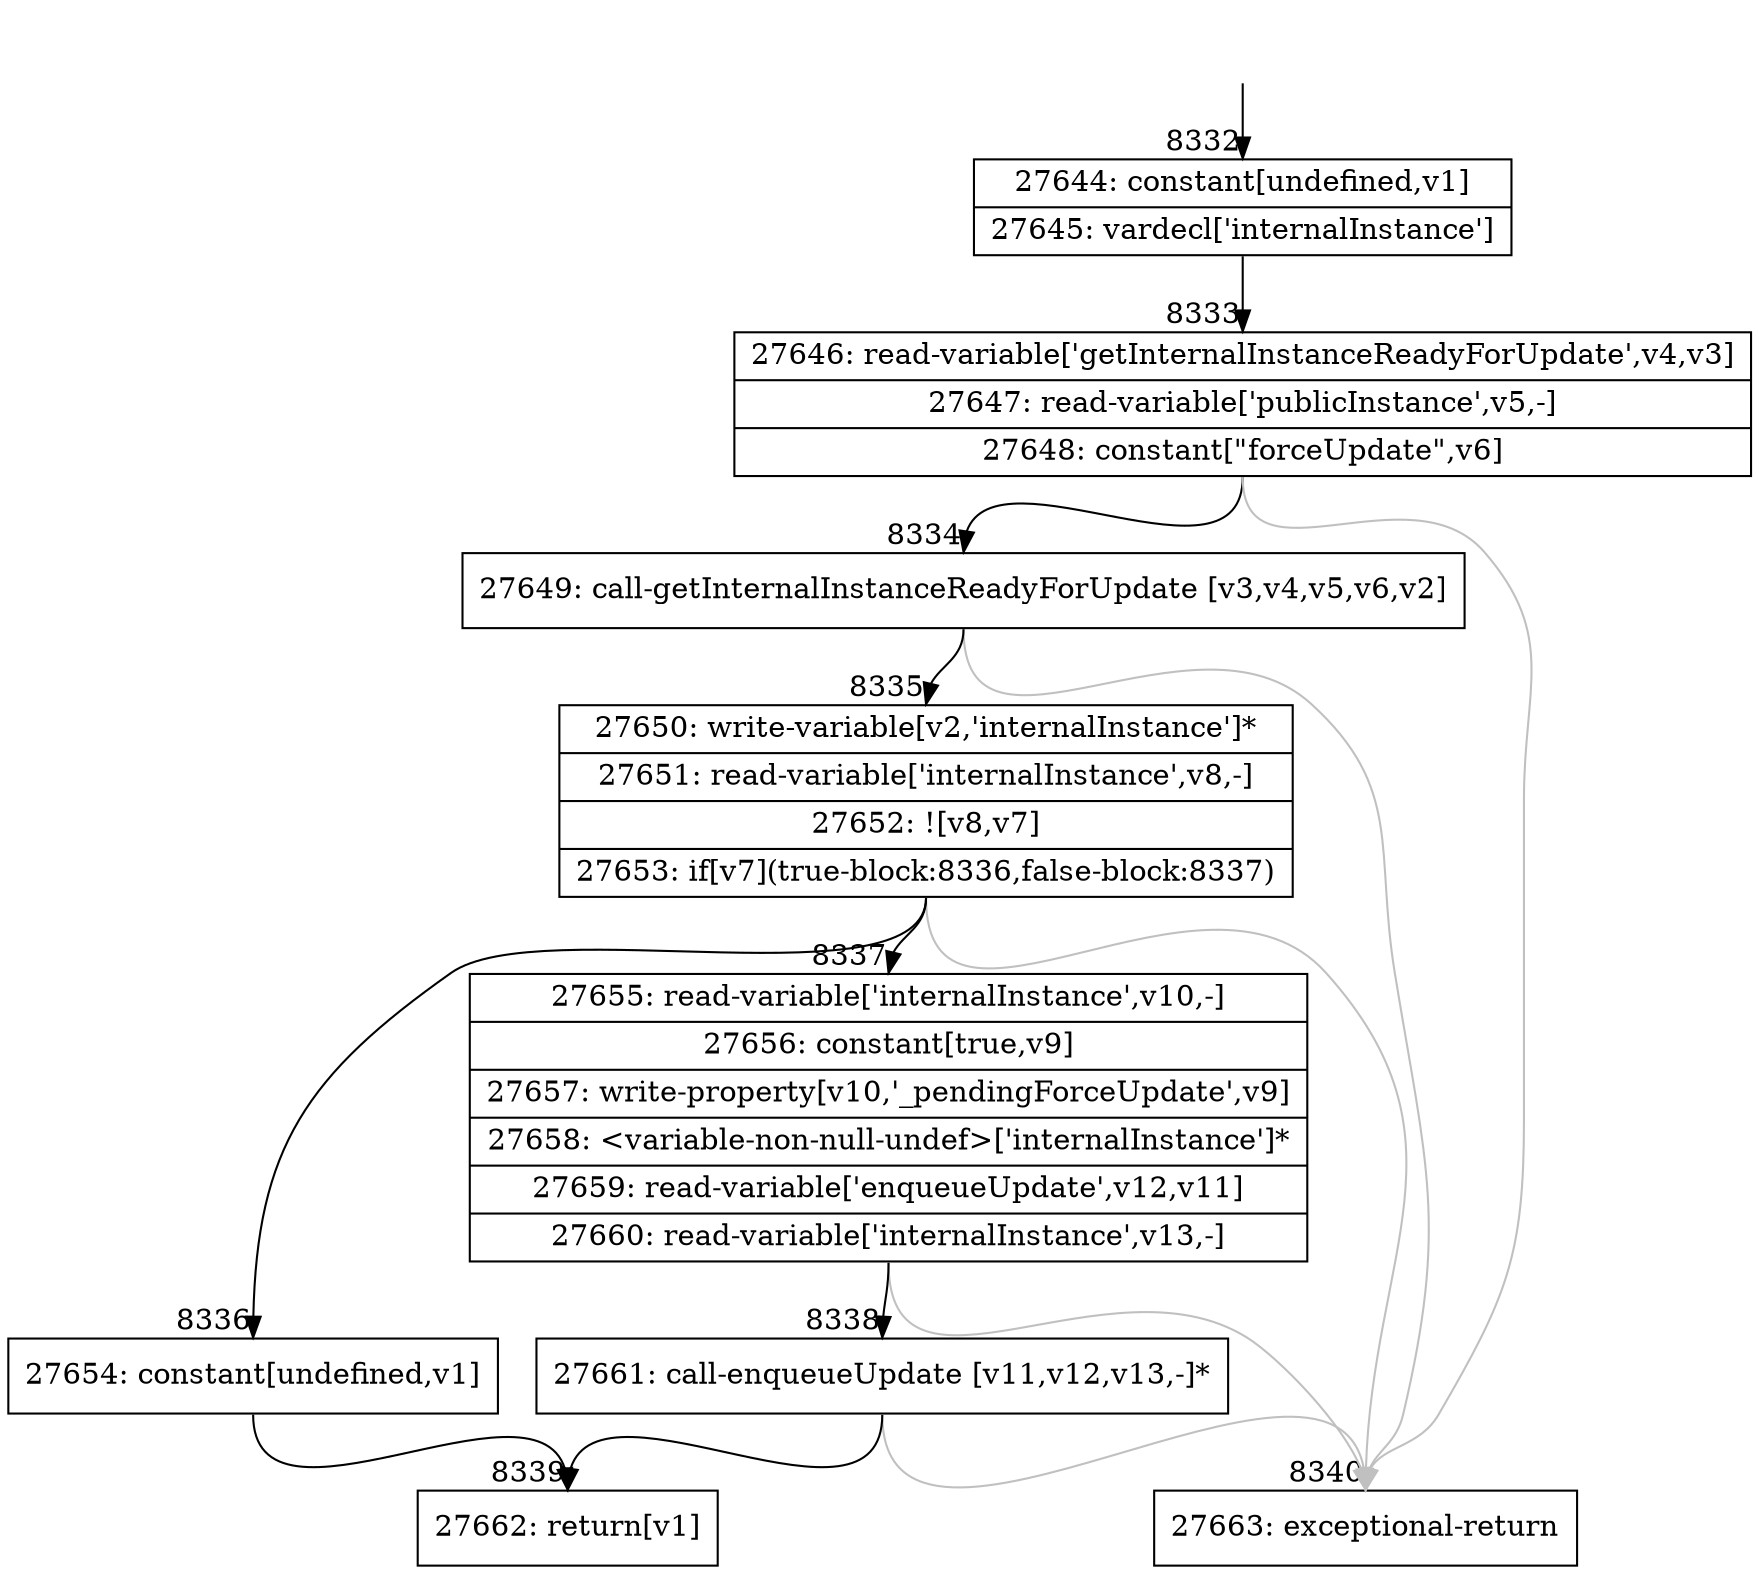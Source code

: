 digraph {
rankdir="TD"
BB_entry612[shape=none,label=""];
BB_entry612 -> BB8332 [tailport=s, headport=n, headlabel="    8332"]
BB8332 [shape=record label="{27644: constant[undefined,v1]|27645: vardecl['internalInstance']}" ] 
BB8332 -> BB8333 [tailport=s, headport=n, headlabel="      8333"]
BB8333 [shape=record label="{27646: read-variable['getInternalInstanceReadyForUpdate',v4,v3]|27647: read-variable['publicInstance',v5,-]|27648: constant[\"forceUpdate\",v6]}" ] 
BB8333 -> BB8334 [tailport=s, headport=n, headlabel="      8334"]
BB8333 -> BB8340 [tailport=s, headport=n, color=gray, headlabel="      8340"]
BB8334 [shape=record label="{27649: call-getInternalInstanceReadyForUpdate [v3,v4,v5,v6,v2]}" ] 
BB8334 -> BB8335 [tailport=s, headport=n, headlabel="      8335"]
BB8334 -> BB8340 [tailport=s, headport=n, color=gray]
BB8335 [shape=record label="{27650: write-variable[v2,'internalInstance']*|27651: read-variable['internalInstance',v8,-]|27652: ![v8,v7]|27653: if[v7](true-block:8336,false-block:8337)}" ] 
BB8335 -> BB8336 [tailport=s, headport=n, headlabel="      8336"]
BB8335 -> BB8337 [tailport=s, headport=n, headlabel="      8337"]
BB8335 -> BB8340 [tailport=s, headport=n, color=gray]
BB8336 [shape=record label="{27654: constant[undefined,v1]}" ] 
BB8336 -> BB8339 [tailport=s, headport=n, headlabel="      8339"]
BB8337 [shape=record label="{27655: read-variable['internalInstance',v10,-]|27656: constant[true,v9]|27657: write-property[v10,'_pendingForceUpdate',v9]|27658: \<variable-non-null-undef\>['internalInstance']*|27659: read-variable['enqueueUpdate',v12,v11]|27660: read-variable['internalInstance',v13,-]}" ] 
BB8337 -> BB8338 [tailport=s, headport=n, headlabel="      8338"]
BB8337 -> BB8340 [tailport=s, headport=n, color=gray]
BB8338 [shape=record label="{27661: call-enqueueUpdate [v11,v12,v13,-]*}" ] 
BB8338 -> BB8339 [tailport=s, headport=n]
BB8338 -> BB8340 [tailport=s, headport=n, color=gray]
BB8339 [shape=record label="{27662: return[v1]}" ] 
BB8340 [shape=record label="{27663: exceptional-return}" ] 
//#$~ 14624
}
